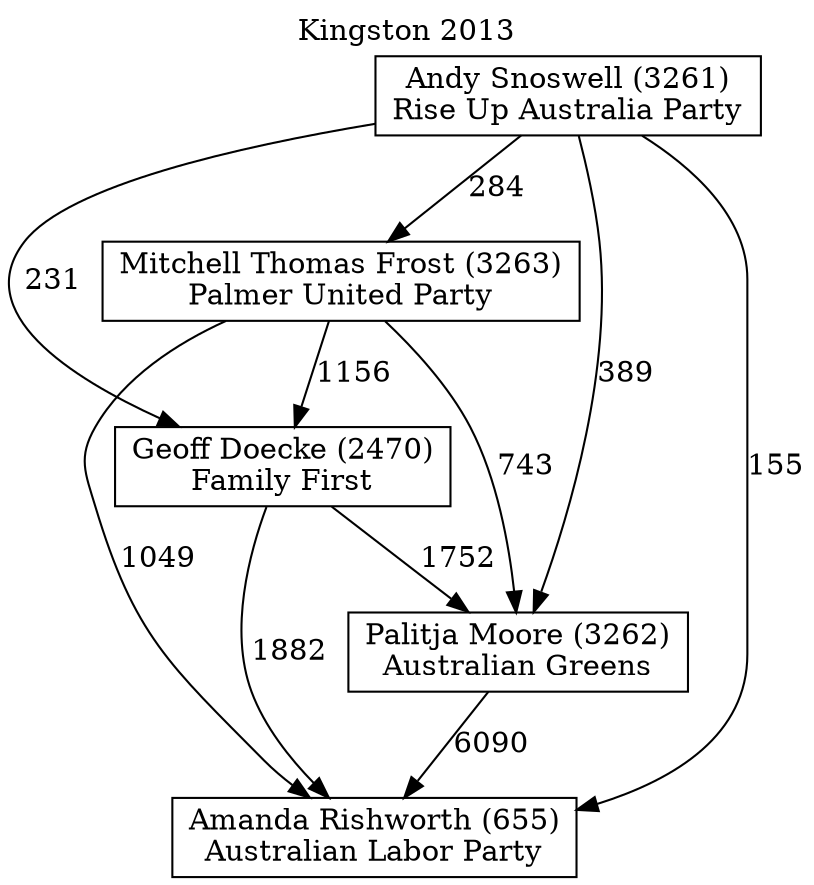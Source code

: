 // House preference flow
digraph "Amanda Rishworth (655)_Kingston_2013" {
	graph [label="Kingston 2013" labelloc=t mclimit=10]
	node [shape=box]
	"Amanda Rishworth (655)" [label="Amanda Rishworth (655)
Australian Labor Party"]
	"Palitja Moore (3262)" [label="Palitja Moore (3262)
Australian Greens"]
	"Geoff Doecke (2470)" [label="Geoff Doecke (2470)
Family First"]
	"Mitchell Thomas Frost (3263)" [label="Mitchell Thomas Frost (3263)
Palmer United Party"]
	"Andy Snoswell (3261)" [label="Andy Snoswell (3261)
Rise Up Australia Party"]
	"Palitja Moore (3262)" -> "Amanda Rishworth (655)" [label=6090]
	"Geoff Doecke (2470)" -> "Palitja Moore (3262)" [label=1752]
	"Mitchell Thomas Frost (3263)" -> "Geoff Doecke (2470)" [label=1156]
	"Andy Snoswell (3261)" -> "Mitchell Thomas Frost (3263)" [label=284]
	"Geoff Doecke (2470)" -> "Amanda Rishworth (655)" [label=1882]
	"Mitchell Thomas Frost (3263)" -> "Amanda Rishworth (655)" [label=1049]
	"Andy Snoswell (3261)" -> "Amanda Rishworth (655)" [label=155]
	"Andy Snoswell (3261)" -> "Geoff Doecke (2470)" [label=231]
	"Mitchell Thomas Frost (3263)" -> "Palitja Moore (3262)" [label=743]
	"Andy Snoswell (3261)" -> "Palitja Moore (3262)" [label=389]
}
